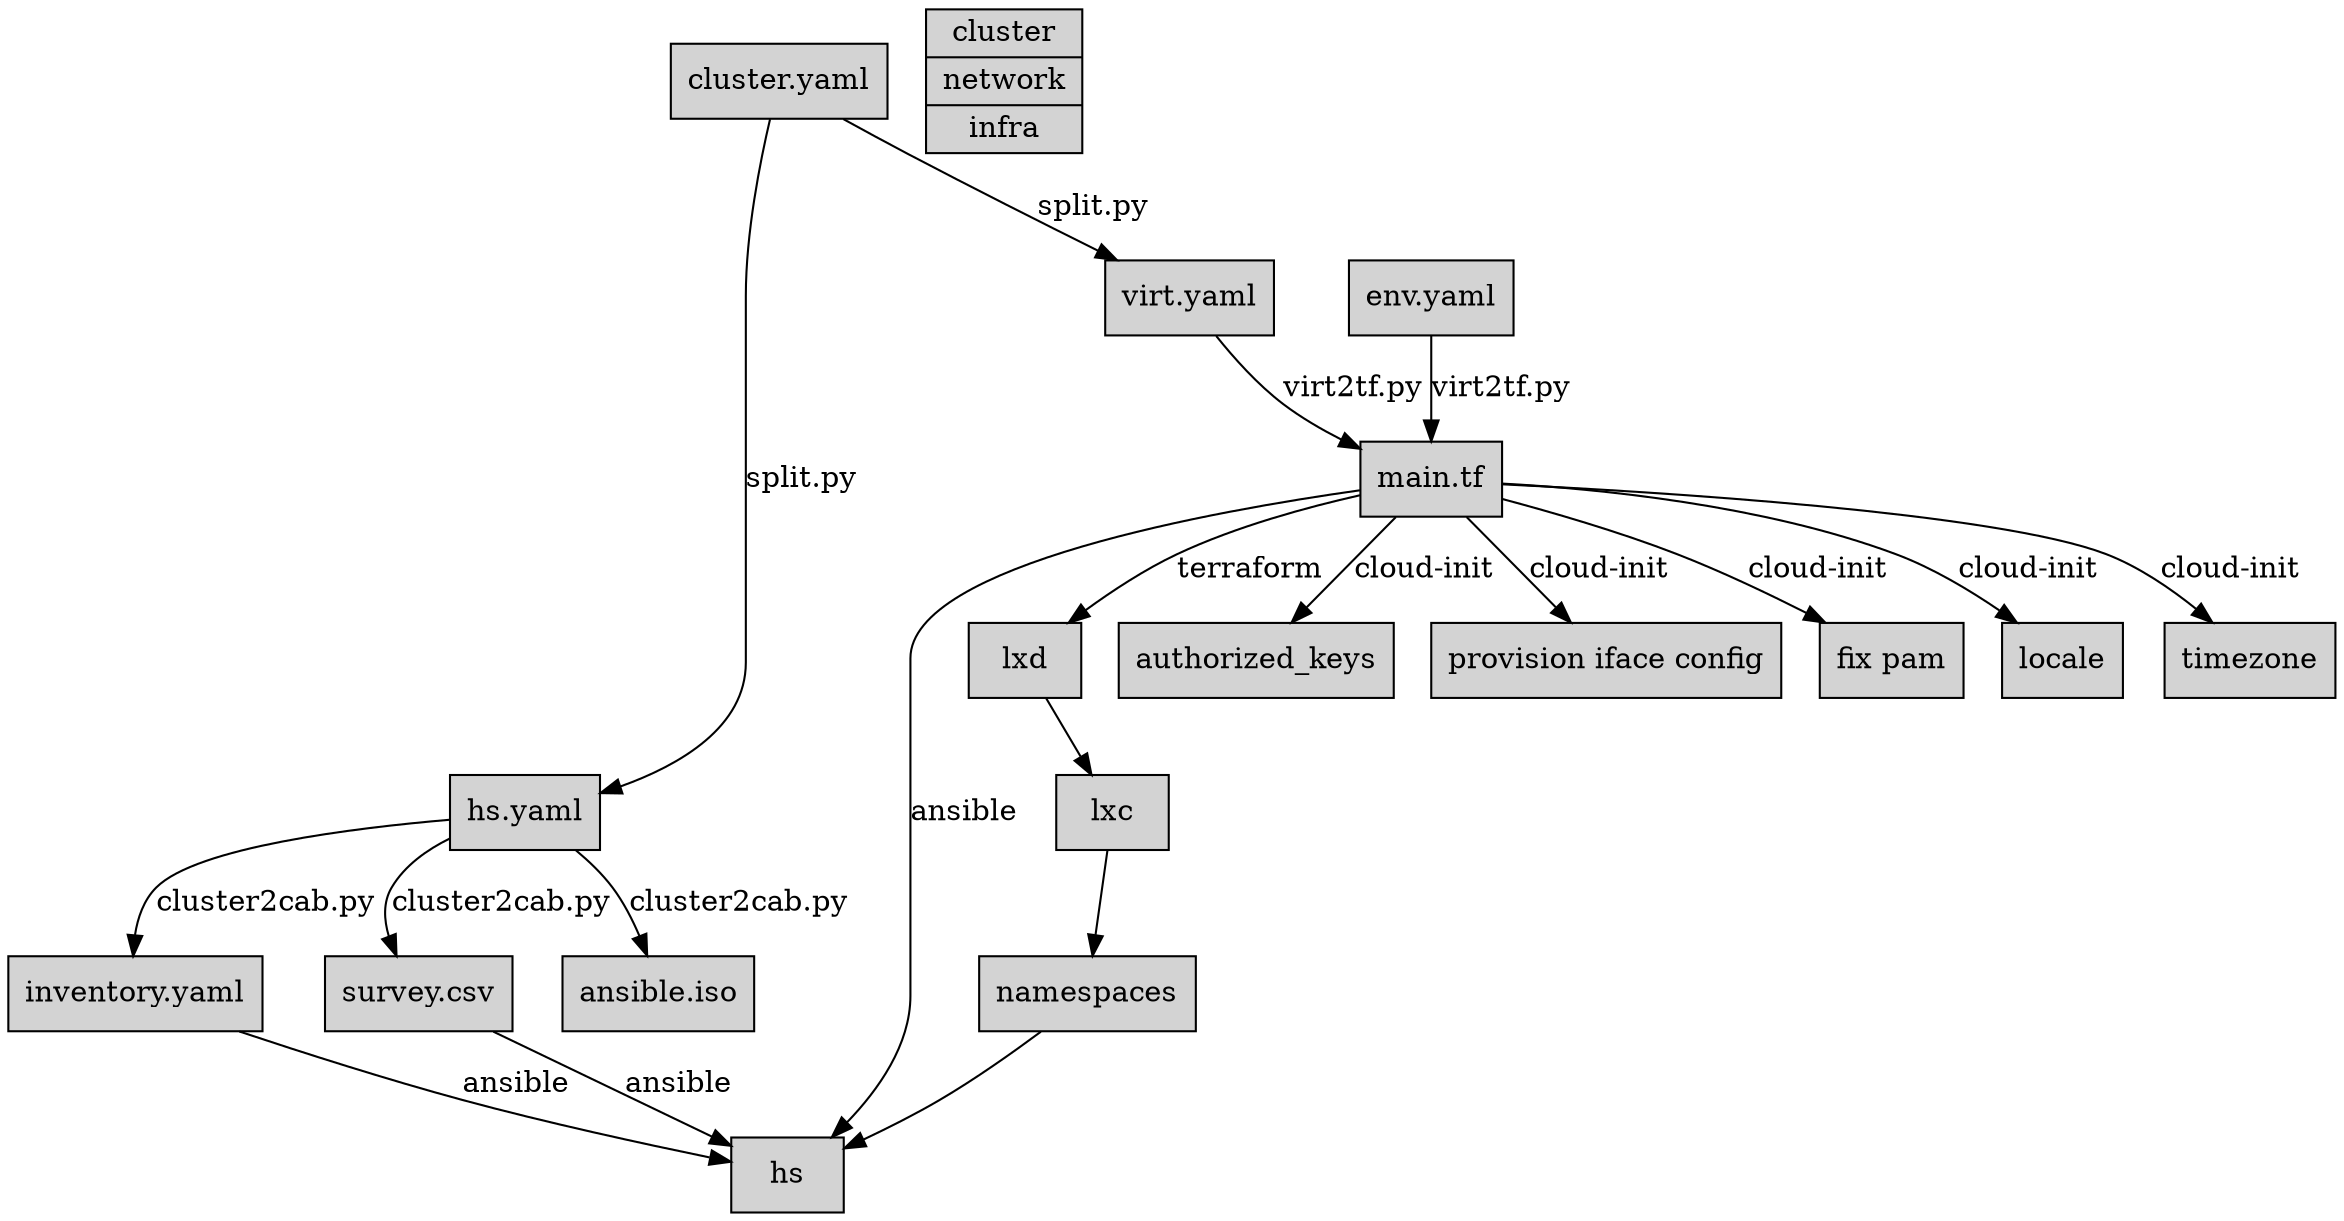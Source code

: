 digraph G {
    node [ shape=box, style=filled ];

    "cluster.yaml" -> { "hs.yaml" "virt.yaml" } [ label = "split.py" ]

    "hs.yaml" -> { "inventory.yaml" "survey.csv"  "ansible.iso" }[ label = "cluster2cab.py" ]
    { "inventory.yaml" "survey.csv" } -> "hs" [ label = "ansible" ]

    { "virt.yaml" "env.yaml" } -> "main.tf" [ label = "virt2tf.py" ]
    "main.tf" -> "lxd" [ label = "terraform" ]
    "main.tf" -> { "authorized_keys" "provision iface config" "fix pam" "locale" "timezone" } [ label = "cloud-init" ]
    "main.tf" -> { "hs" } [ label = "ansible" ]
    "lxd" -> "lxc"
    "lxc" -> "namespaces"
    "namespaces" -> "hs"

    "stack" [ shape=record, rankdir="TB", label = "{cluster|network|infra}" ]
}
